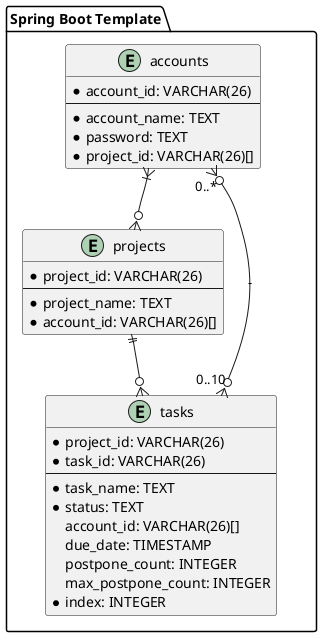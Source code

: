 @startuml
package "Spring Boot Template" {
  entity accounts {
    * account_id: VARCHAR(26)
    --
    * account_name: TEXT
    * password: TEXT
    * project_id: VARCHAR(26)[]
  }

  entity projects {
    * project_id: VARCHAR(26)
    --
    * project_name: TEXT
    * account_id: VARCHAR(26)[]
  }

  entity tasks {
    * project_id: VARCHAR(26)
    * task_id: VARCHAR(26)
    --
    * task_name: TEXT
    * status: TEXT
    account_id: VARCHAR(26)[]
    due_date: TIMESTAMP
    postpone_count: INTEGER
    max_postpone_count: INTEGER
    * index: INTEGER
  }
}

accounts }|--o{ projects
projects ||--o{ tasks
tasks }o--o{ accounts: "0..10" - "0..*"
@enduml
